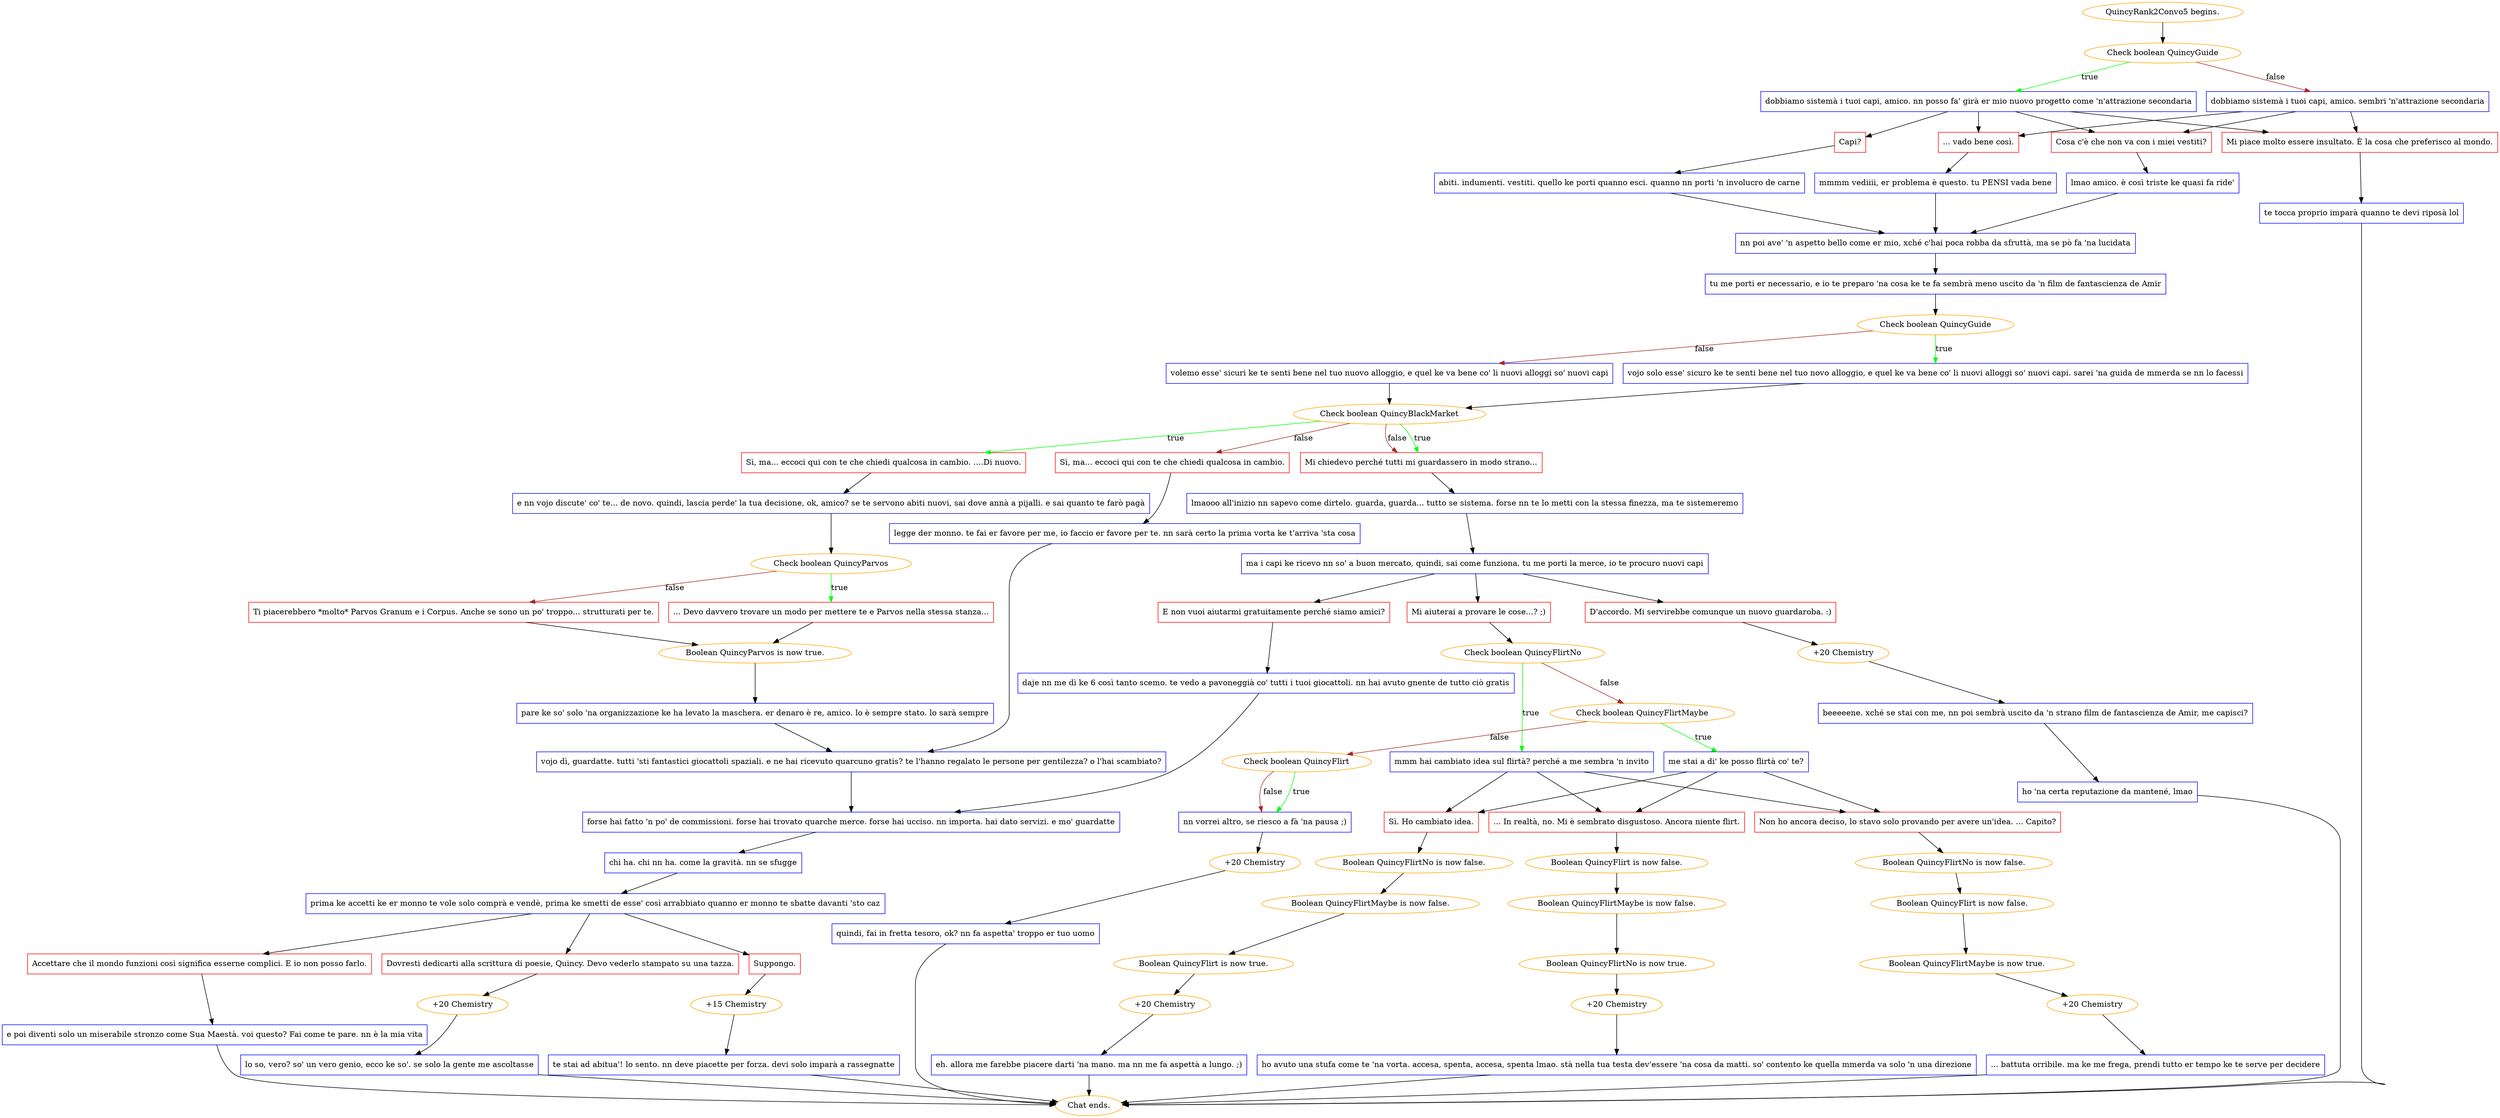 digraph {
	"QuincyRank2Convo5 begins." [color=orange];
		"QuincyRank2Convo5 begins." -> j884439846;
	j884439846 [label="Check boolean QuincyGuide",color=orange];
		j884439846 -> j2747380839 [label=true,color=green];
		j884439846 -> j564707260 [label=false,color=brown];
	j2747380839 [label="dobbiamo sistemà i tuoi capi, amico. nn posso fa' girà er mio nuovo progetto come 'n'attrazione secondaria",shape=box,color=blue];
		j2747380839 -> j3874447193;
		j2747380839 -> j1144139453;
		j2747380839 -> j3304648288;
		j2747380839 -> j2183793998;
	j564707260 [label="dobbiamo sistemà i tuoi capi, amico. sembri 'n'attrazione secondaria",shape=box,color=blue];
		j564707260 -> j1144139453;
		j564707260 -> j3304648288;
		j564707260 -> j2183793998;
	j3874447193 [label="Capi?",shape=box,color=red];
		j3874447193 -> j4045539227;
	j1144139453 [label="Mi piace molto essere insultato. È la cosa che preferisco al mondo.",shape=box,color=red];
		j1144139453 -> j3829160627;
	j3304648288 [label="... vado bene così.",shape=box,color=red];
		j3304648288 -> j2724068346;
	j2183793998 [label="Cosa c'è che non va con i miei vestiti?",shape=box,color=red];
		j2183793998 -> j1439385198;
	j4045539227 [label="abiti. indumenti. vestiti. quello ke porti quanno esci. quanno nn porti 'n involucro de carne",shape=box,color=blue];
		j4045539227 -> j512231314;
	j3829160627 [label="te tocca proprio imparà quanno te devi riposà lol",shape=box,color=blue];
		j3829160627 -> "Chat ends.";
	j2724068346 [label="mmmm vediiii, er problema è questo. tu PENSI vada bene",shape=box,color=blue];
		j2724068346 -> j512231314;
	j1439385198 [label="lmao amico. è così triste ke quasi fa ride'",shape=box,color=blue];
		j1439385198 -> j512231314;
	j512231314 [label="nn poi ave' 'n aspetto bello come er mio, xché c'hai poca robba da sfruttà, ma se pò fa 'na lucidata",shape=box,color=blue];
		j512231314 -> j4082765965;
	"Chat ends." [color=orange];
	j4082765965 [label="tu me porti er necessario, e io te preparo 'na cosa ke te fa sembrà meno uscito da 'n film de fantascienza de Amir",shape=box,color=blue];
		j4082765965 -> j2380463023;
	j2380463023 [label="Check boolean QuincyGuide",color=orange];
		j2380463023 -> j160645990 [label=true,color=green];
		j2380463023 -> j3996017854 [label=false,color=brown];
	j160645990 [label="vojo solo esse' sicuro ke te senti bene nel tuo novo alloggio, e quel ke va bene co' li nuovi alloggi so' nuovi capi. sarei 'na guida de mmerda se nn lo facessi",shape=box,color=blue];
		j160645990 -> j3179207597;
	j3996017854 [label="volemo esse' sicuri ke te senti bene nel tuo nuovo alloggio, e quel ke va bene co' li nuovi alloggi so' nuovi capi",shape=box,color=blue];
		j3996017854 -> j3179207597;
	j3179207597 [label="Check boolean QuincyBlackMarket",color=orange];
		j3179207597 -> j1286752790 [label=true,color=green];
		j3179207597 -> j2143249093 [label=true,color=green];
		j3179207597 -> j1847255436 [label=false,color=brown];
		j3179207597 -> j2143249093 [label=false,color=brown];
	j1286752790 [label="Sì, ma... eccoci qui con te che chiedi qualcosa in cambio. ....Di nuovo.",shape=box,color=red];
		j1286752790 -> j2216494125;
	j2143249093 [label="Mi chiedevo perché tutti mi guardassero in modo strano...",shape=box,color=red];
		j2143249093 -> j3913319452;
	j1847255436 [label="Sì, ma... eccoci qui con te che chiedi qualcosa in cambio.",shape=box,color=red];
		j1847255436 -> j4202713889;
	j2216494125 [label="e nn vojo discute' co' te... de novo. quindi, lascia perde' la tua decisione, ok, amico? se te servono abiti nuovi, sai dove annà a pijalli. e sai quanto te farò pagà",shape=box,color=blue];
		j2216494125 -> j3541321876;
	j3913319452 [label="lmaooo all'inizio nn sapevo come dirtelo. guarda, guarda... tutto se sistema. forse nn te lo metti con la stessa finezza, ma te sistemeremo",shape=box,color=blue];
		j3913319452 -> j2930921252;
	j4202713889 [label="legge der monno. te fai er favore per me, io faccio er favore per te. nn sarà certo la prima vorta ke t'arriva 'sta cosa",shape=box,color=blue];
		j4202713889 -> j1828203663;
	j3541321876 [label="Check boolean QuincyParvos",color=orange];
		j3541321876 -> j3240716597 [label=true,color=green];
		j3541321876 -> j1618426950 [label=false,color=brown];
	j2930921252 [label="ma i capi ke ricevo nn so' a buon mercato, quindi, sai come funziona. tu me porti la merce, io te procuro nuovi capi",shape=box,color=blue];
		j2930921252 -> j1055566969;
		j2930921252 -> j2833021141;
		j2930921252 -> j2706625963;
	j1828203663 [label="vojo dì, guardatte. tutti 'sti fantastici giocattoli spaziali. e ne hai ricevuto quarcuno gratis? te l'hanno regalato le persone per gentilezza? o l'hai scambiato?",shape=box,color=blue];
		j1828203663 -> j1755076961;
	j3240716597 [label="... Devo davvero trovare un modo per mettere te e Parvos nella stessa stanza...",shape=box,color=red];
		j3240716597 -> j4176977699;
	j1618426950 [label="Ti piacerebbero *molto* Parvos Granum e i Corpus. Anche se sono un po' troppo... strutturati per te.",shape=box,color=red];
		j1618426950 -> j4176977699;
	j1055566969 [label="E non vuoi aiutarmi gratuitamente perché siamo amici?",shape=box,color=red];
		j1055566969 -> j587988669;
	j2833021141 [label="D'accordo. Mi servirebbe comunque un nuovo guardaroba. :)",shape=box,color=red];
		j2833021141 -> j3676378726;
	j2706625963 [label="Mi aiuterai a provare le cose...? ;)",shape=box,color=red];
		j2706625963 -> j2547648008;
	j1755076961 [label="forse hai fatto 'n po' de commissioni. forse hai trovato quarche merce. forse hai ucciso. nn importa. hai dato servizi. e mo' guardatte",shape=box,color=blue];
		j1755076961 -> j3263598727;
	j4176977699 [label="Boolean QuincyParvos is now true.",color=orange];
		j4176977699 -> j3662035078;
	j587988669 [label="daje nn me dì ke 6 così tanto scemo. te vedo a pavoneggià co' tutti i tuoi giocattoli. nn hai avuto gnente de tutto ciò gratis",shape=box,color=blue];
		j587988669 -> j1755076961;
	j3676378726 [label="+20 Chemistry",color=orange];
		j3676378726 -> j3476028212;
	j2547648008 [label="Check boolean QuincyFlirtNo",color=orange];
		j2547648008 -> j661206969 [label=true,color=green];
		j2547648008 -> j3458348099 [label=false,color=brown];
	j3263598727 [label="chi ha. chi nn ha. come la gravità. nn se sfugge",shape=box,color=blue];
		j3263598727 -> j218184186;
	j3662035078 [label="pare ke so' solo 'na organizzazione ke ha levato la maschera. er denaro è re, amico. lo è sempre stato. lo sarà sempre",shape=box,color=blue];
		j3662035078 -> j1828203663;
	j3476028212 [label="beeeeene. xché se stai con me, nn poi sembrà uscito da 'n strano film de fantascienza de Amir, me capisci?",shape=box,color=blue];
		j3476028212 -> j844618210;
	j661206969 [label="mmm hai cambiato idea sul flirtà? perché a me sembra 'n invito",shape=box,color=blue];
		j661206969 -> j3258167351;
		j661206969 -> j1324405409;
		j661206969 -> j2867927730;
	j3458348099 [label="Check boolean QuincyFlirtMaybe",color=orange];
		j3458348099 -> j248270466 [label=true,color=green];
		j3458348099 -> j1063846350 [label=false,color=brown];
	j218184186 [label="prima ke accetti ke er monno te vole solo comprà e vendè, prima ke smetti de esse' così arrabbiato quanno er monno te sbatte davanti 'sto caz",shape=box,color=blue];
		j218184186 -> j2064804721;
		j218184186 -> j2692856216;
		j218184186 -> j2517170685;
	j844618210 [label="ho 'na certa reputazione da mantené, lmao",shape=box,color=blue];
		j844618210 -> "Chat ends.";
	j3258167351 [label="Sì. Ho cambiato idea.",shape=box,color=red];
		j3258167351 -> j4146304435;
	j1324405409 [label="... In realtà, no. Mi è sembrato disgustoso. Ancora niente flirt.",shape=box,color=red];
		j1324405409 -> j4084720410;
	j2867927730 [label="Non ho ancora deciso, lo stavo solo provando per avere un'idea. ... Capito?",shape=box,color=red];
		j2867927730 -> j3333761511;
	j248270466 [label="me stai a di' ke posso flirtà co' te?",shape=box,color=blue];
		j248270466 -> j3258167351;
		j248270466 -> j1324405409;
		j248270466 -> j2867927730;
	j1063846350 [label="Check boolean QuincyFlirt",color=orange];
		j1063846350 -> j3354082009 [label=true,color=green];
		j1063846350 -> j3354082009 [label=false,color=brown];
	j2064804721 [label="Accettare che il mondo funzioni così significa esserne complici. E io non posso farlo.",shape=box,color=red];
		j2064804721 -> j3183195701;
	j2692856216 [label="Dovresti dedicarti alla scrittura di poesie, Quincy. Devo vederlo stampato su una tazza.",shape=box,color=red];
		j2692856216 -> j3316132490;
	j2517170685 [label="Suppongo.",shape=box,color=red];
		j2517170685 -> j2081312496;
	j4146304435 [label="Boolean QuincyFlirtNo is now false.",color=orange];
		j4146304435 -> j4088029792;
	j4084720410 [label="Boolean QuincyFlirt is now false.",color=orange];
		j4084720410 -> j1982043774;
	j3333761511 [label="Boolean QuincyFlirtNo is now false.",color=orange];
		j3333761511 -> j109898076;
	j3354082009 [label="nn vorrei altro, se riesco a fà 'na pausa ;)",shape=box,color=blue];
		j3354082009 -> j164223469;
	j3183195701 [label="e poi diventi solo un miserabile stronzo come Sua Maestà. voi questo? Fai come te pare. nn è la mia vita",shape=box,color=blue];
		j3183195701 -> "Chat ends.";
	j3316132490 [label="+20 Chemistry",color=orange];
		j3316132490 -> j186647853;
	j2081312496 [label="+15 Chemistry",color=orange];
		j2081312496 -> j1396520661;
	j4088029792 [label="Boolean QuincyFlirtMaybe is now false.",color=orange];
		j4088029792 -> j3015698195;
	j1982043774 [label="Boolean QuincyFlirtMaybe is now false.",color=orange];
		j1982043774 -> j1528204527;
	j109898076 [label="Boolean QuincyFlirt is now false.",color=orange];
		j109898076 -> j2840462164;
	j164223469 [label="+20 Chemistry",color=orange];
		j164223469 -> j3732604752;
	j186647853 [label="lo so, vero? so' un vero genio, ecco ke so'. se solo la gente me ascoltasse",shape=box,color=blue];
		j186647853 -> "Chat ends.";
	j1396520661 [label="te stai ad abitua'! lo sento. nn deve piacette per forza. devi solo imparà a rassegnatte",shape=box,color=blue];
		j1396520661 -> "Chat ends.";
	j3015698195 [label="Boolean QuincyFlirt is now true.",color=orange];
		j3015698195 -> j3872766331;
	j1528204527 [label="Boolean QuincyFlirtNo is now true.",color=orange];
		j1528204527 -> j4251606275;
	j2840462164 [label="Boolean QuincyFlirtMaybe is now true.",color=orange];
		j2840462164 -> j3451622947;
	j3732604752 [label="quindi, fai in fretta tesoro, ok? nn fa aspetta' troppo er tuo uomo",shape=box,color=blue];
		j3732604752 -> "Chat ends.";
	j3872766331 [label="+20 Chemistry",color=orange];
		j3872766331 -> j3589593823;
	j4251606275 [label="+20 Chemistry",color=orange];
		j4251606275 -> j2817256456;
	j3451622947 [label="+20 Chemistry",color=orange];
		j3451622947 -> j1446025572;
	j3589593823 [label="eh. allora me farebbe piacere darti 'na mano. ma nn me fa aspettà a lungo. ;)",shape=box,color=blue];
		j3589593823 -> "Chat ends.";
	j2817256456 [label="ho avuto una stufa come te 'na vorta. accesa, spenta, accesa, spenta lmao. stà nella tua testa dev'essere 'na cosa da matti. so' contento ke quella mmerda va solo 'n una direzione",shape=box,color=blue];
		j2817256456 -> "Chat ends.";
	j1446025572 [label="... battuta orribile. ma ke me frega, prendi tutto er tempo ke te serve per decidere",shape=box,color=blue];
		j1446025572 -> "Chat ends.";
}